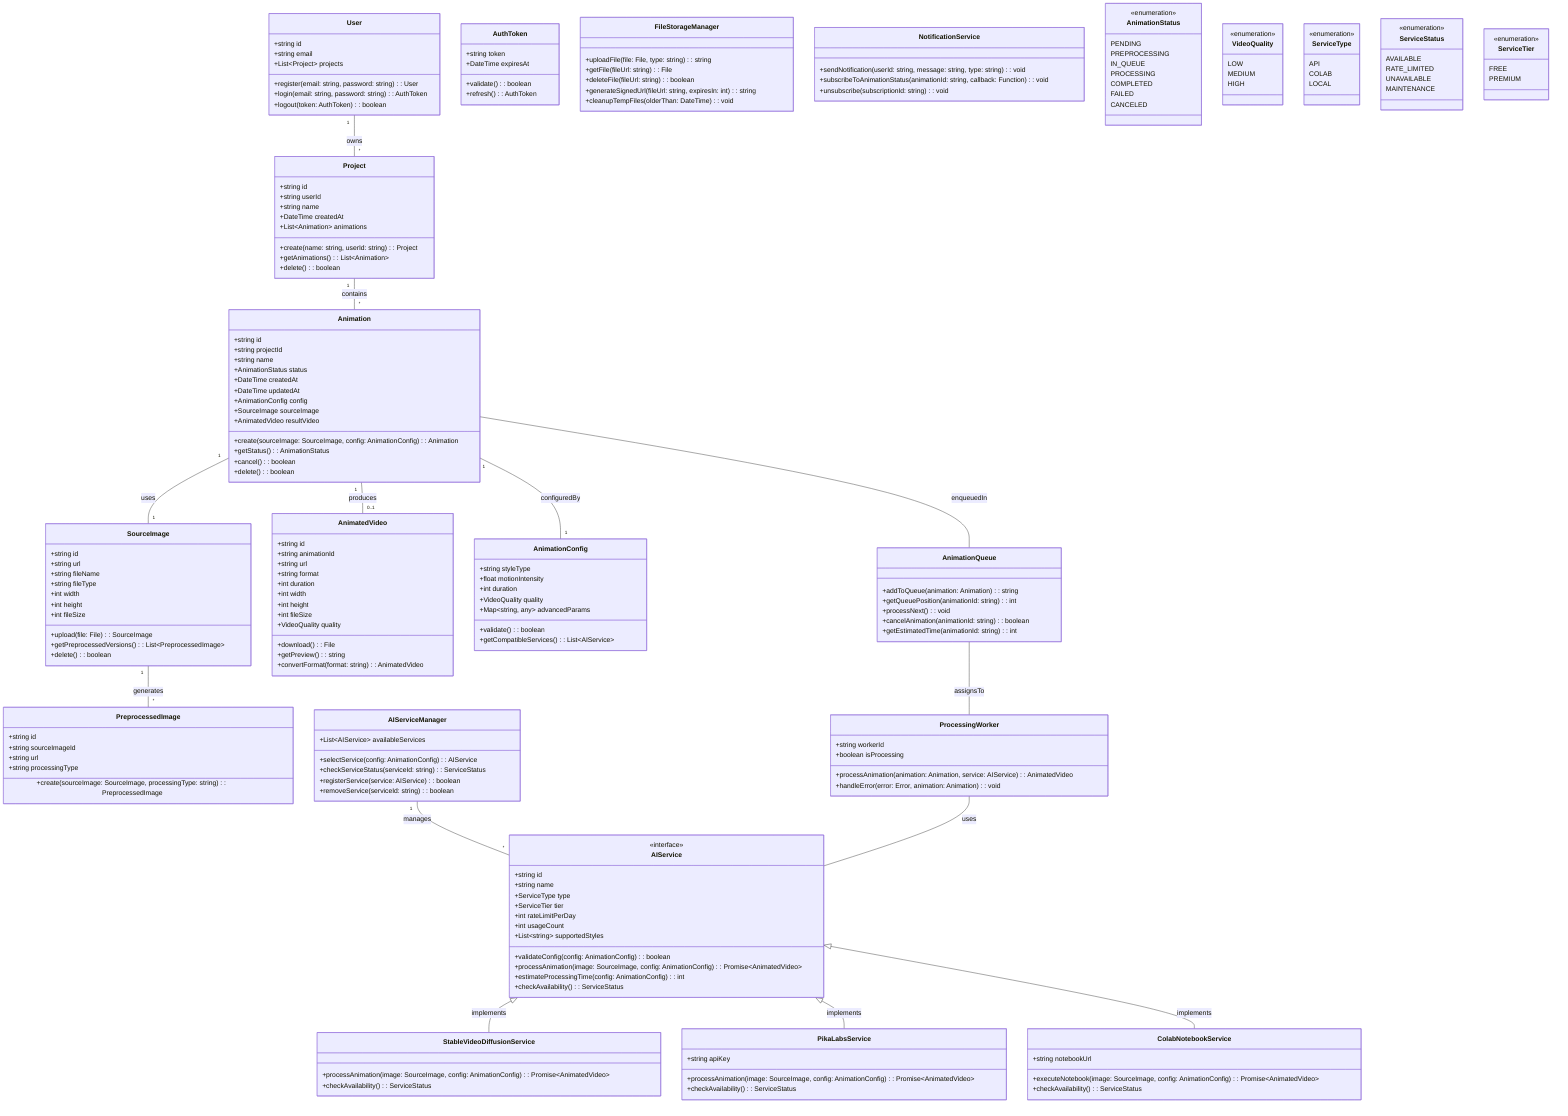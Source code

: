 classDiagram
    class User {
        +string id
        +string email
        +List~Project~ projects
        +register(email: string, password: string): User
        +login(email: string, password: string): AuthToken
        +logout(token: AuthToken): boolean
    }
    
    class AuthToken {
        +string token
        +DateTime expiresAt
        +validate(): boolean
        +refresh(): AuthToken
    }
    
    class Project {
        +string id
        +string userId
        +string name
        +DateTime createdAt
        +List~Animation~ animations
        +create(name: string, userId: string): Project
        +getAnimations(): List~Animation~
        +delete(): boolean
    }
    
    class Animation {
        +string id
        +string projectId
        +string name
        +AnimationStatus status
        +DateTime createdAt
        +DateTime updatedAt
        +AnimationConfig config
        +SourceImage sourceImage
        +AnimatedVideo resultVideo
        +create(sourceImage: SourceImage, config: AnimationConfig): Animation
        +getStatus(): AnimationStatus
        +cancel(): boolean
        +delete(): boolean
    }
    
    class SourceImage {
        +string id
        +string url
        +string fileName
        +string fileType
        +int width
        +int height
        +int fileSize
        +upload(file: File): SourceImage
        +getPreprocessedVersions(): List~PreprocessedImage~
        +delete(): boolean
    }
    
    class PreprocessedImage {
        +string id
        +string sourceImageId
        +string url
        +string processingType
        +create(sourceImage: SourceImage, processingType: string): PreprocessedImage
    }
    
    class AnimatedVideo {
        +string id
        +string animationId
        +string url
        +string format
        +int duration
        +int width
        +int height
        +int fileSize
        +VideoQuality quality
        +download(): File
        +getPreview(): string
        +convertFormat(format: string): AnimatedVideo
    }
    
    class AnimationConfig {
        +string styleType
        +float motionIntensity
        +int duration
        +VideoQuality quality
        +Map~string, any~ advancedParams
        +validate(): boolean
        +getCompatibleServices(): List~AIService~
    }
    
    class AIServiceManager {
        +List~AIService~ availableServices
        +selectService(config: AnimationConfig): AIService
        +checkServiceStatus(serviceId: string): ServiceStatus
        +registerService(service: AIService): boolean
        +removeService(serviceId: string): boolean
    }
    
    class AIService {
        <<interface>>
        +string id
        +string name
        +ServiceType type
        +ServiceTier tier
        +int rateLimitPerDay
        +int usageCount
        +List~string~ supportedStyles
        +validateConfig(config: AnimationConfig): boolean
        +processAnimation(image: SourceImage, config: AnimationConfig): Promise~AnimatedVideo~
        +estimateProcessingTime(config: AnimationConfig): int
        +checkAvailability(): ServiceStatus
    }
    
    class StableVideoDiffusionService {
        +processAnimation(image: SourceImage, config: AnimationConfig): Promise~AnimatedVideo~
        +checkAvailability(): ServiceStatus
    }
    
    class PikaLabsService {
        +string apiKey
        +processAnimation(image: SourceImage, config: AnimationConfig): Promise~AnimatedVideo~
        +checkAvailability(): ServiceStatus
    }
    
    class ColabNotebookService {
        +string notebookUrl
        +executeNotebook(image: SourceImage, config: AnimationConfig): Promise~AnimatedVideo~
        +checkAvailability(): ServiceStatus
    }
    
    class AnimationQueue {
        +addToQueue(animation: Animation): string
        +getQueuePosition(animationId: string): int
        +processNext(): void
        +cancelAnimation(animationId: string): boolean
        +getEstimatedTime(animationId: string): int
    }
    
    class ProcessingWorker {
        +string workerId
        +boolean isProcessing
        +processAnimation(animation: Animation, service: AIService): AnimatedVideo
        +handleError(error: Error, animation: Animation): void
    }
    
    class FileStorageManager {
        +uploadFile(file: File, type: string): string
        +getFile(fileUrl: string): File
        +deleteFile(fileUrl: string): boolean
        +generateSignedUrl(fileUrl: string, expiresIn: int): string
        +cleanupTempFiles(olderThan: DateTime): void
    }
    
    class NotificationService {
        +sendNotification(userId: string, message: string, type: string): void
        +subscribeToAnimationStatus(animationId: string, callback: Function): void
        +unsubscribe(subscriptionId: string): void
    }
    
    %% Enums
    class AnimationStatus {
        <<enumeration>>
        PENDING
        PREPROCESSING
        IN_QUEUE
        PROCESSING
        COMPLETED
        FAILED
        CANCELED
    }
    
    class VideoQuality {
        <<enumeration>>
        LOW
        MEDIUM
        HIGH
    }
    
    class ServiceType {
        <<enumeration>>
        API
        COLAB
        LOCAL
    }
    
    class ServiceStatus {
        <<enumeration>>
        AVAILABLE
        RATE_LIMITED
        UNAVAILABLE
        MAINTENANCE
    }
    
    class ServiceTier {
        <<enumeration>>
        FREE
        PREMIUM
    }
    
    %% Relationships
    User "1" -- "*" Project : owns
    Project "1" -- "*" Animation : contains
    Animation "1" -- "1" SourceImage : uses
    Animation "1" -- "0..1" AnimatedVideo : produces
    Animation "1" -- "1" AnimationConfig : configuredBy
    SourceImage "1" -- "*" PreprocessedImage : generates
    AIServiceManager "1" -- "*" AIService : manages
    AIService <|-- StableVideoDiffusionService : implements
    AIService <|-- PikaLabsService : implements
    AIService <|-- ColabNotebookService : implements
    AnimationQueue -- ProcessingWorker : assignsTo
    ProcessingWorker -- AIService : uses
    Animation -- AnimationQueue : enqueuedIn